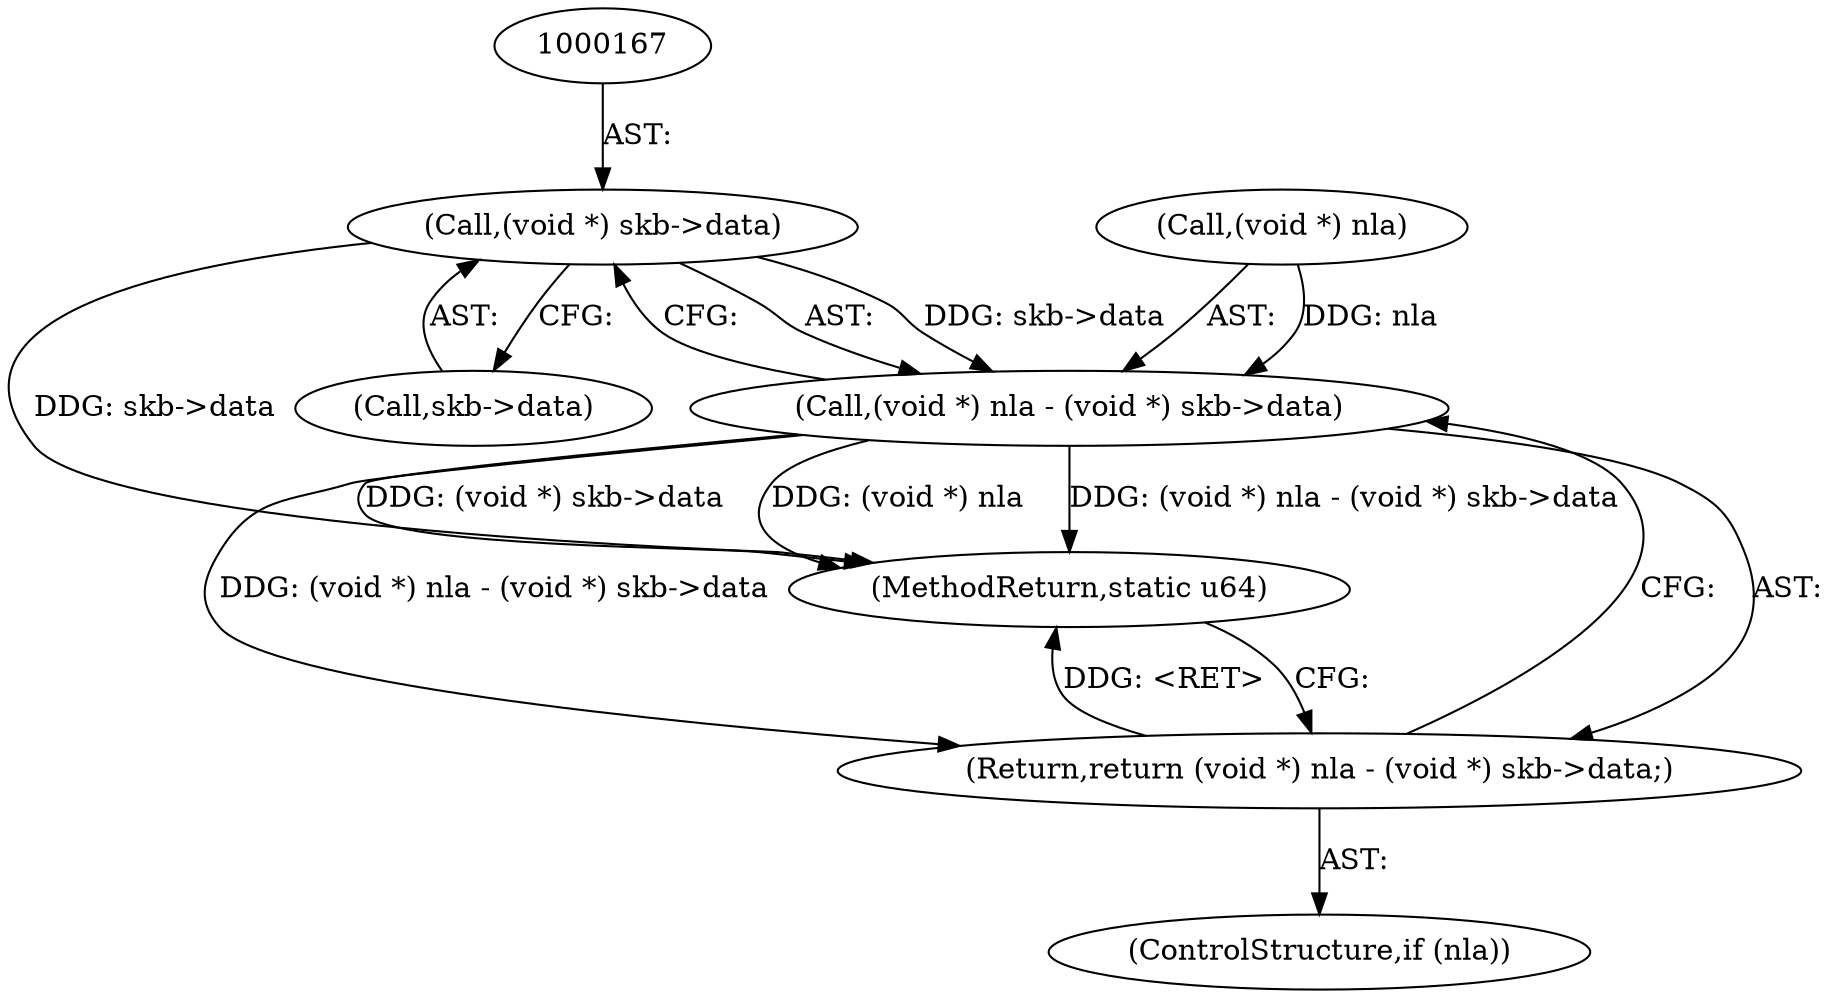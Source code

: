 digraph "0_linux_05ab8f2647e4221cbdb3856dd7d32bd5407316b3_0@pointer" {
"1000166" [label="(Call,(void *) skb->data)"];
"1000162" [label="(Call,(void *) nla - (void *) skb->data)"];
"1000161" [label="(Return,return (void *) nla - (void *) skb->data;)"];
"1000166" [label="(Call,(void *) skb->data)"];
"1000159" [label="(ControlStructure,if (nla))"];
"1000173" [label="(MethodReturn,static u64)"];
"1000162" [label="(Call,(void *) nla - (void *) skb->data)"];
"1000168" [label="(Call,skb->data)"];
"1000161" [label="(Return,return (void *) nla - (void *) skb->data;)"];
"1000163" [label="(Call,(void *) nla)"];
"1000166" -> "1000162"  [label="AST: "];
"1000166" -> "1000168"  [label="CFG: "];
"1000167" -> "1000166"  [label="AST: "];
"1000168" -> "1000166"  [label="AST: "];
"1000162" -> "1000166"  [label="CFG: "];
"1000166" -> "1000173"  [label="DDG: skb->data"];
"1000166" -> "1000162"  [label="DDG: skb->data"];
"1000162" -> "1000161"  [label="AST: "];
"1000163" -> "1000162"  [label="AST: "];
"1000161" -> "1000162"  [label="CFG: "];
"1000162" -> "1000173"  [label="DDG: (void *) skb->data"];
"1000162" -> "1000173"  [label="DDG: (void *) nla"];
"1000162" -> "1000173"  [label="DDG: (void *) nla - (void *) skb->data"];
"1000162" -> "1000161"  [label="DDG: (void *) nla - (void *) skb->data"];
"1000163" -> "1000162"  [label="DDG: nla"];
"1000161" -> "1000159"  [label="AST: "];
"1000173" -> "1000161"  [label="CFG: "];
"1000161" -> "1000173"  [label="DDG: <RET>"];
}
